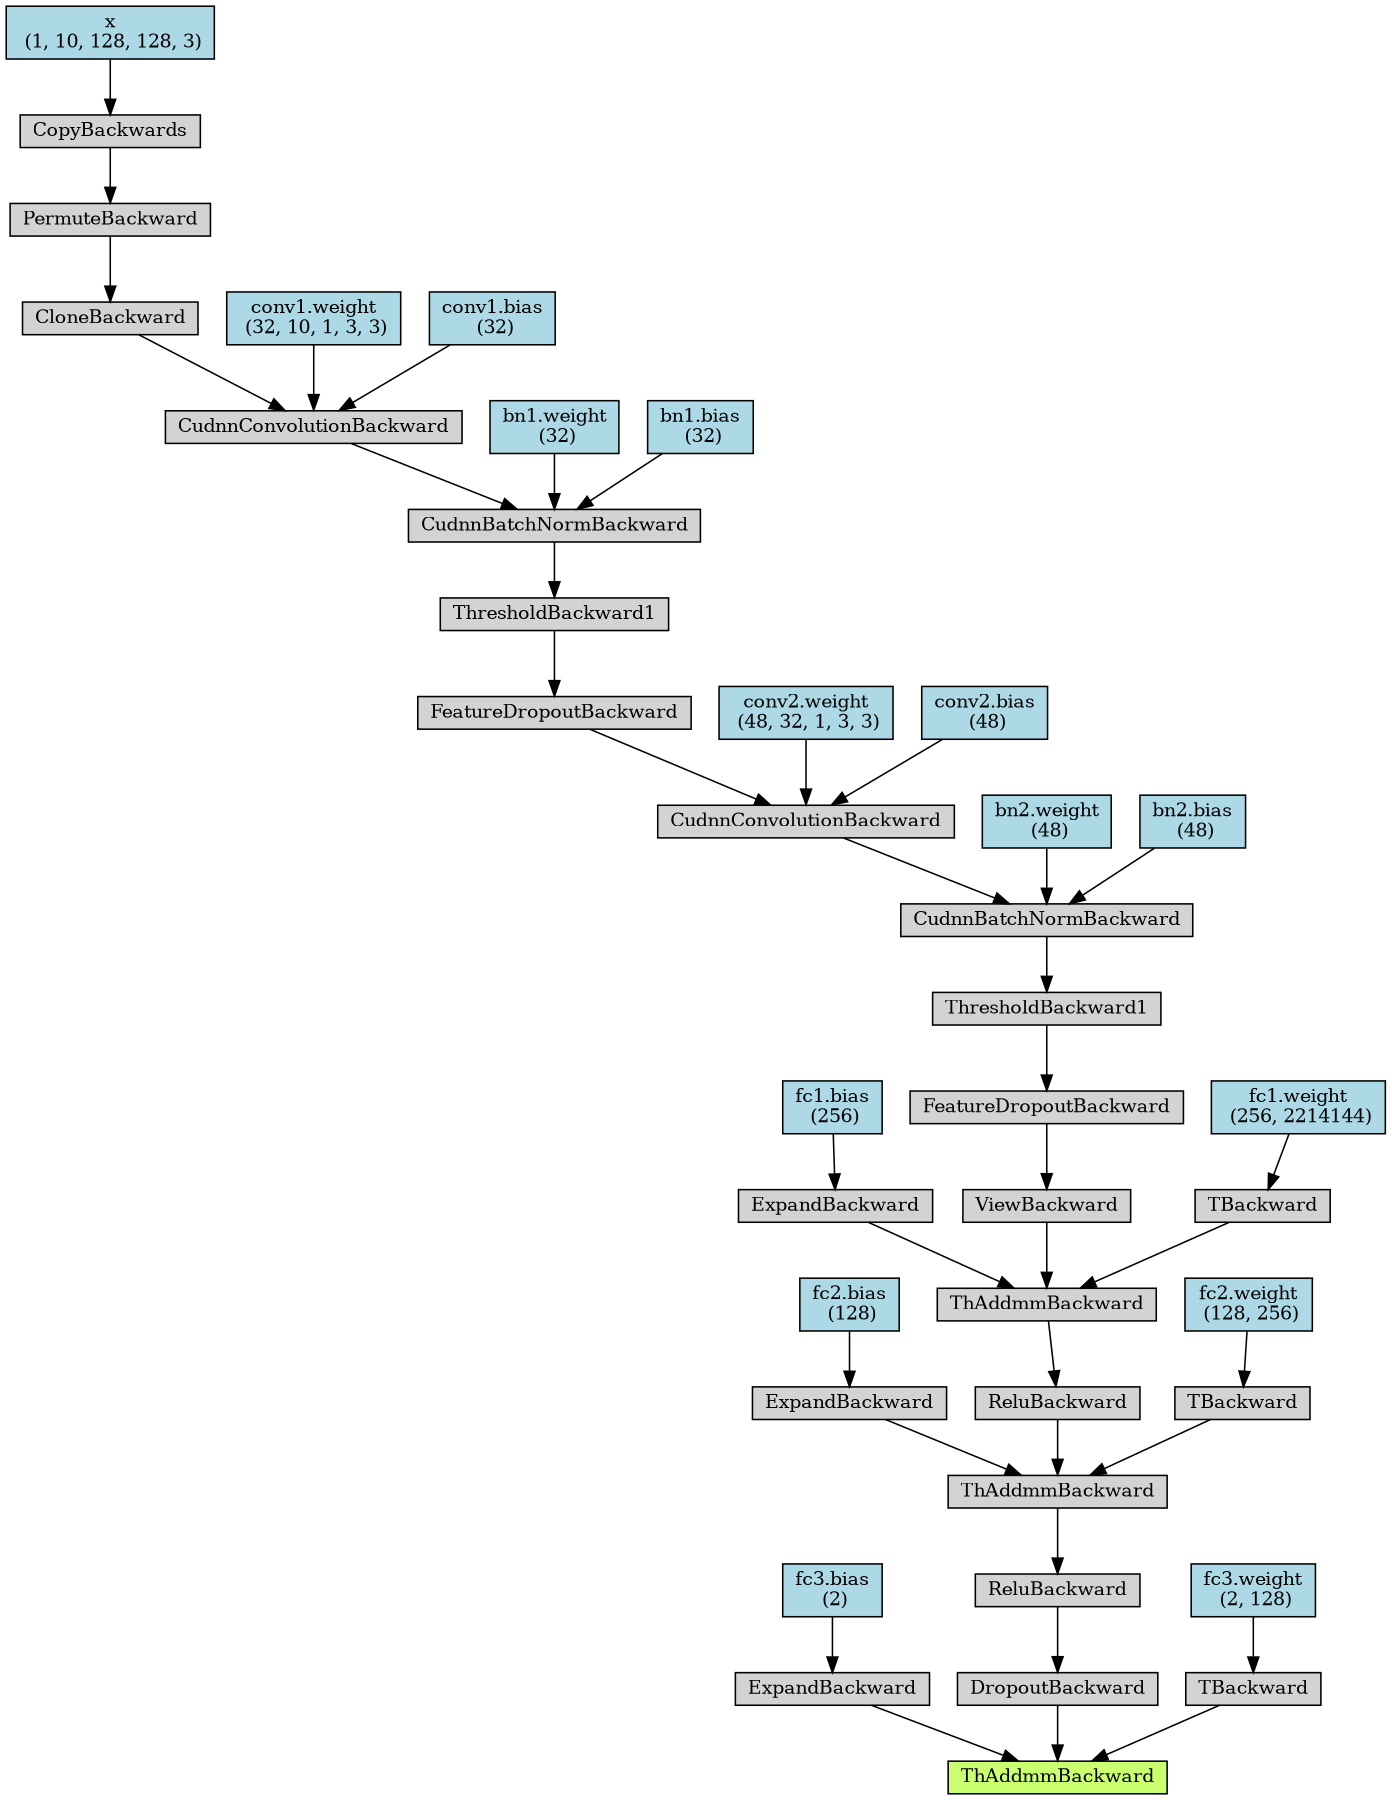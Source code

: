 digraph {
	graph [size="12,12"]
	node [align=left fontsize=12 height=0.2 ranksep=0.1 shape=box style=filled]
	140678978711392 [label=ThAddmmBackward fillcolor=darkolivegreen1]
	140678978711336 -> 140678978711392
	140678978711336 [label=ExpandBackward]
	140681831176120 -> 140678978711336
	140681831176120 [label="fc3.bias
 (2)" fillcolor=lightblue]
	140678978704440 -> 140678978711392
	140678978704440 [label=DropoutBackward]
	140679048283696 -> 140678978704440
	140679048283696 [label=ReluBackward]
	140678981341424 -> 140679048283696
	140678981341424 [label=ThAddmmBackward]
	140678977623264 -> 140678981341424
	140678977623264 [label=ExpandBackward]
	140678977624048 -> 140678977623264
	140678977624048 [label="fc2.bias
 (128)" fillcolor=lightblue]
	140678977623152 -> 140678981341424
	140678977623152 [label=ReluBackward]
	140678977624104 -> 140678977623152
	140678977624104 [label=ThAddmmBackward]
	140678977624216 -> 140678977624104
	140678977624216 [label=ExpandBackward]
	140678977624440 -> 140678977624216
	140678977624440 [label="fc1.bias
 (256)" fillcolor=lightblue]
	140678977624272 -> 140678977624104
	140678977624272 [label=ViewBackward]
	140678978703936 -> 140678977624272
	140678978703936 [label=FeatureDropoutBackward]
	140678977624552 -> 140678978703936
	140678977624552 [label=ThresholdBackward1]
	140678977624664 -> 140678977624552
	140678977624664 [label=CudnnBatchNormBackward]
	140678977624776 -> 140678977624664
	140678977624776 [label=CudnnConvolutionBackward]
	140678978703432 -> 140678977624776
	140678978703432 [label=FeatureDropoutBackward]
	140678977625168 -> 140678978703432
	140678977625168 [label=ThresholdBackward1]
	140678977625280 -> 140678977625168
	140678977625280 [label=CudnnBatchNormBackward]
	140678977625392 -> 140678977625280
	140678977625392 [label=CudnnConvolutionBackward]
	140678977625616 -> 140678977625392
	140678977625616 [label=CloneBackward]
	140678977625840 -> 140678977625616
	140678977625840 [label=PermuteBackward]
	140678977625952 -> 140678977625840
	140678977625952 [label=CopyBackwards]
	140678977626064 -> 140678977625952
	140678977626064 [label="x
 (1, 10, 128, 128, 3)" fillcolor=lightblue]
	140678977625672 -> 140678977625392
	140678977625672 [label="conv1.weight
 (32, 10, 1, 3, 3)" fillcolor=lightblue]
	140678977625728 -> 140678977625392
	140678977625728 [label="conv1.bias
 (32)" fillcolor=lightblue]
	140678977625448 -> 140678977625280
	140678977625448 [label="bn1.weight
 (32)" fillcolor=lightblue]
	140678977625504 -> 140678977625280
	140678977625504 [label="bn1.bias
 (32)" fillcolor=lightblue]
	140678977625000 -> 140678977624776
	140678977625000 [label="conv2.weight
 (48, 32, 1, 3, 3)" fillcolor=lightblue]
	140678977625056 -> 140678977624776
	140678977625056 [label="conv2.bias
 (48)" fillcolor=lightblue]
	140678977624832 -> 140678977624664
	140678977624832 [label="bn2.weight
 (48)" fillcolor=lightblue]
	140678977624888 -> 140678977624664
	140678977624888 [label="bn2.bias
 (48)" fillcolor=lightblue]
	140678977624328 -> 140678977624104
	140678977624328 [label=TBackward]
	140678977624496 -> 140678977624328
	140678977624496 [label="fc1.weight
 (256, 2214144)" fillcolor=lightblue]
	140678977623936 -> 140678981341424
	140678977623936 [label=TBackward]
	140678977624160 -> 140678977623936
	140678977624160 [label="fc2.weight
 (128, 256)" fillcolor=lightblue]
	140679047265864 -> 140678978711392
	140679047265864 [label=TBackward]
	140678981341256 -> 140679047265864
	140678981341256 [label="fc3.weight
 (2, 128)" fillcolor=lightblue]
}
